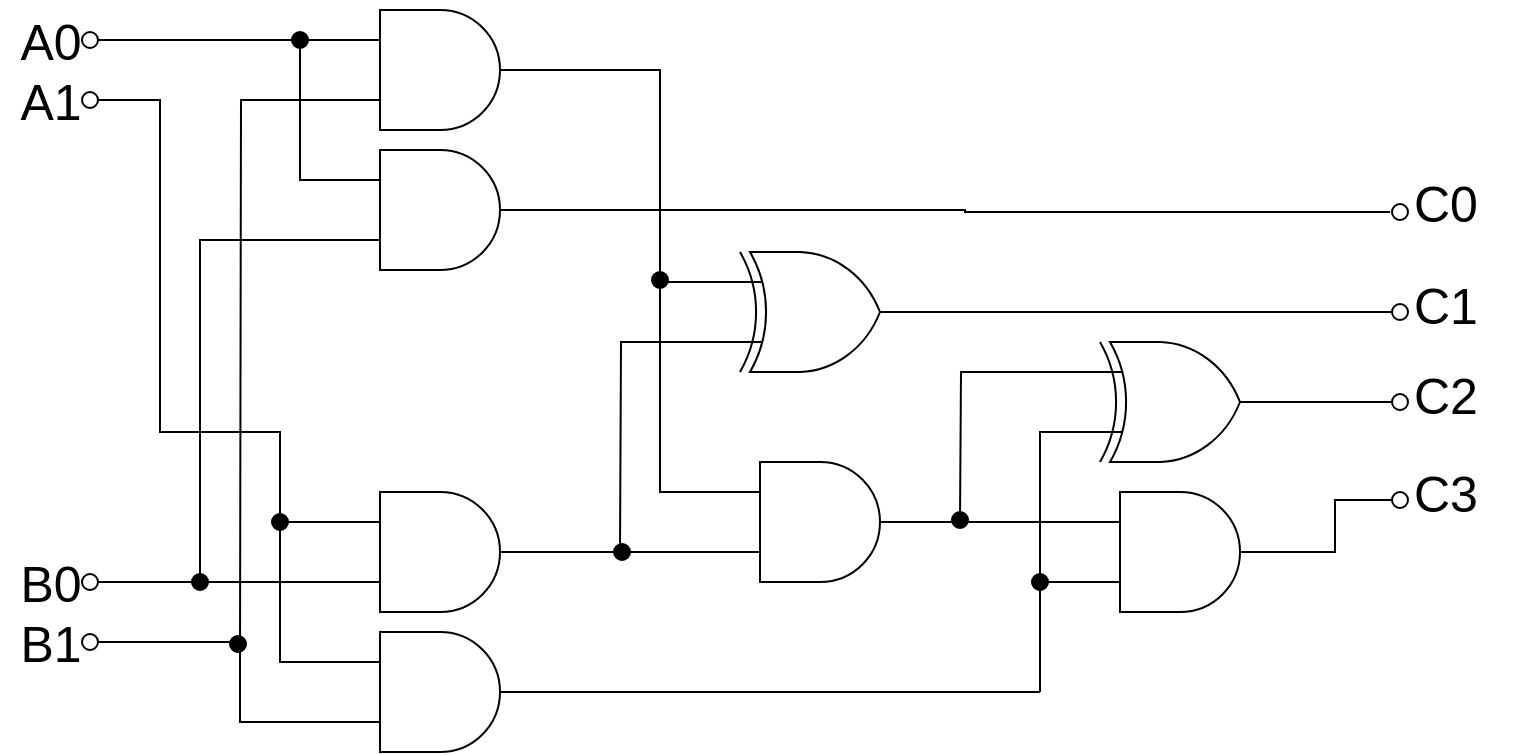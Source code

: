 <mxfile version="22.0.6" type="github">
  <diagram name="Page-1" id="ym3WfpqSweqgdFW6hXYt">
    <mxGraphModel dx="375" dy="649" grid="1" gridSize="10" guides="1" tooltips="1" connect="1" arrows="1" fold="1" page="1" pageScale="1" pageWidth="1169" pageHeight="827" math="0" shadow="0">
      <root>
        <mxCell id="0" />
        <mxCell id="1" parent="0" />
        <mxCell id="kJCiWuu9zm-i2OTCwc88-32" style="edgeStyle=orthogonalEdgeStyle;shape=connector;rounded=0;orthogonalLoop=1;jettySize=auto;html=1;exitX=0;exitY=0.75;exitDx=0;exitDy=0;exitPerimeter=0;labelBackgroundColor=default;strokeColor=default;align=center;verticalAlign=middle;fontFamily=Helvetica;fontSize=11;fontColor=default;endArrow=none;endFill=0;" edge="1" parent="1" source="kJCiWuu9zm-i2OTCwc88-1">
          <mxGeometry relative="1" as="geometry">
            <mxPoint x="180" y="520.952" as="targetPoint" />
          </mxGeometry>
        </mxCell>
        <mxCell id="kJCiWuu9zm-i2OTCwc88-1" value="" style="verticalLabelPosition=bottom;shadow=0;dashed=0;align=center;html=1;verticalAlign=top;shape=mxgraph.electrical.logic_gates.logic_gate;operation=and;" vertex="1" parent="1">
          <mxGeometry x="230" y="199" width="100" height="60" as="geometry" />
        </mxCell>
        <mxCell id="kJCiWuu9zm-i2OTCwc88-14" style="edgeStyle=orthogonalEdgeStyle;shape=connector;rounded=0;orthogonalLoop=1;jettySize=auto;html=1;exitX=0;exitY=0.25;exitDx=0;exitDy=0;exitPerimeter=0;labelBackgroundColor=default;strokeColor=default;align=center;verticalAlign=middle;fontFamily=Helvetica;fontSize=11;fontColor=default;endArrow=none;endFill=0;" edge="1" parent="1" source="kJCiWuu9zm-i2OTCwc88-2">
          <mxGeometry relative="1" as="geometry">
            <mxPoint x="210" y="214" as="targetPoint" />
          </mxGeometry>
        </mxCell>
        <mxCell id="kJCiWuu9zm-i2OTCwc88-37" style="edgeStyle=orthogonalEdgeStyle;shape=connector;rounded=0;orthogonalLoop=1;jettySize=auto;html=1;exitX=0;exitY=0.75;exitDx=0;exitDy=0;exitPerimeter=0;labelBackgroundColor=default;strokeColor=default;align=center;verticalAlign=middle;fontFamily=Helvetica;fontSize=11;fontColor=default;endArrow=none;endFill=0;" edge="1" parent="1" source="kJCiWuu9zm-i2OTCwc88-2">
          <mxGeometry relative="1" as="geometry">
            <mxPoint x="190" y="485" as="targetPoint" />
            <Array as="points">
              <mxPoint x="160" y="314" />
              <mxPoint x="160" y="485" />
            </Array>
          </mxGeometry>
        </mxCell>
        <mxCell id="kJCiWuu9zm-i2OTCwc88-51" style="edgeStyle=orthogonalEdgeStyle;shape=connector;rounded=0;orthogonalLoop=1;jettySize=auto;html=1;exitX=1;exitY=0.5;exitDx=0;exitDy=0;exitPerimeter=0;labelBackgroundColor=default;strokeColor=default;align=center;verticalAlign=middle;fontFamily=Helvetica;fontSize=11;fontColor=default;endArrow=none;endFill=0;" edge="1" parent="1" source="kJCiWuu9zm-i2OTCwc88-2" target="kJCiWuu9zm-i2OTCwc88-62">
          <mxGeometry relative="1" as="geometry">
            <mxPoint x="760" y="300" as="targetPoint" />
          </mxGeometry>
        </mxCell>
        <mxCell id="kJCiWuu9zm-i2OTCwc88-2" value="" style="verticalLabelPosition=bottom;shadow=0;dashed=0;align=center;html=1;verticalAlign=top;shape=mxgraph.electrical.logic_gates.logic_gate;operation=and;" vertex="1" parent="1">
          <mxGeometry x="230" y="269" width="100" height="60" as="geometry" />
        </mxCell>
        <mxCell id="kJCiWuu9zm-i2OTCwc88-35" style="edgeStyle=orthogonalEdgeStyle;shape=connector;rounded=0;orthogonalLoop=1;jettySize=auto;html=1;exitX=0;exitY=0.25;exitDx=0;exitDy=0;exitPerimeter=0;labelBackgroundColor=default;strokeColor=default;align=center;verticalAlign=middle;fontFamily=Helvetica;fontSize=11;fontColor=default;endArrow=none;endFill=0;" edge="1" parent="1" source="kJCiWuu9zm-i2OTCwc88-3">
          <mxGeometry relative="1" as="geometry">
            <mxPoint x="200" y="455" as="targetPoint" />
          </mxGeometry>
        </mxCell>
        <mxCell id="kJCiWuu9zm-i2OTCwc88-3" value="" style="verticalLabelPosition=bottom;shadow=0;dashed=0;align=center;html=1;verticalAlign=top;shape=mxgraph.electrical.logic_gates.logic_gate;operation=and;" vertex="1" parent="1">
          <mxGeometry x="230" y="440" width="100" height="60" as="geometry" />
        </mxCell>
        <mxCell id="kJCiWuu9zm-i2OTCwc88-55" style="edgeStyle=orthogonalEdgeStyle;shape=connector;rounded=0;orthogonalLoop=1;jettySize=auto;html=1;exitX=1;exitY=0.5;exitDx=0;exitDy=0;exitPerimeter=0;labelBackgroundColor=default;strokeColor=default;align=center;verticalAlign=middle;fontFamily=Helvetica;fontSize=11;fontColor=default;endArrow=none;endFill=0;" edge="1" parent="1" source="kJCiWuu9zm-i2OTCwc88-4">
          <mxGeometry relative="1" as="geometry">
            <mxPoint x="580" y="540" as="targetPoint" />
          </mxGeometry>
        </mxCell>
        <mxCell id="kJCiWuu9zm-i2OTCwc88-4" value="" style="verticalLabelPosition=bottom;shadow=0;dashed=0;align=center;html=1;verticalAlign=top;shape=mxgraph.electrical.logic_gates.logic_gate;operation=and;" vertex="1" parent="1">
          <mxGeometry x="230" y="510" width="100" height="60" as="geometry" />
        </mxCell>
        <mxCell id="kJCiWuu9zm-i2OTCwc88-48" style="edgeStyle=orthogonalEdgeStyle;shape=connector;rounded=0;orthogonalLoop=1;jettySize=auto;html=1;exitX=0;exitY=0.25;exitDx=0;exitDy=0;exitPerimeter=0;labelBackgroundColor=default;strokeColor=default;align=center;verticalAlign=middle;fontFamily=Helvetica;fontSize=11;fontColor=default;endArrow=none;endFill=0;" edge="1" parent="1" source="kJCiWuu9zm-i2OTCwc88-5">
          <mxGeometry relative="1" as="geometry">
            <mxPoint x="390" y="330" as="targetPoint" />
            <Array as="points">
              <mxPoint x="390" y="440" />
              <mxPoint x="390" y="330" />
            </Array>
          </mxGeometry>
        </mxCell>
        <mxCell id="kJCiWuu9zm-i2OTCwc88-5" value="" style="verticalLabelPosition=bottom;shadow=0;dashed=0;align=center;html=1;verticalAlign=top;shape=mxgraph.electrical.logic_gates.logic_gate;operation=and;" vertex="1" parent="1">
          <mxGeometry x="420" y="425" width="100" height="60" as="geometry" />
        </mxCell>
        <mxCell id="kJCiWuu9zm-i2OTCwc88-46" style="edgeStyle=orthogonalEdgeStyle;shape=connector;rounded=0;orthogonalLoop=1;jettySize=auto;html=1;exitX=0;exitY=0.75;exitDx=0;exitDy=0;exitPerimeter=0;labelBackgroundColor=default;strokeColor=default;align=center;verticalAlign=middle;fontFamily=Helvetica;fontSize=11;fontColor=default;endArrow=none;endFill=0;" edge="1" parent="1" source="kJCiWuu9zm-i2OTCwc88-6">
          <mxGeometry relative="1" as="geometry">
            <mxPoint x="370" y="470" as="targetPoint" />
          </mxGeometry>
        </mxCell>
        <mxCell id="kJCiWuu9zm-i2OTCwc88-53" style="edgeStyle=orthogonalEdgeStyle;shape=connector;rounded=0;orthogonalLoop=1;jettySize=auto;html=1;exitX=1;exitY=0.5;exitDx=0;exitDy=0;exitPerimeter=0;labelBackgroundColor=default;strokeColor=default;align=center;verticalAlign=middle;fontFamily=Helvetica;fontSize=11;fontColor=default;endArrow=none;endFill=0;entryX=0.1;entryY=0.5;entryDx=0;entryDy=0;entryPerimeter=0;" edge="1" parent="1" source="kJCiWuu9zm-i2OTCwc88-6" target="kJCiWuu9zm-i2OTCwc88-63">
          <mxGeometry relative="1" as="geometry">
            <mxPoint x="750" y="350" as="targetPoint" />
          </mxGeometry>
        </mxCell>
        <mxCell id="kJCiWuu9zm-i2OTCwc88-6" value="" style="verticalLabelPosition=bottom;shadow=0;dashed=0;align=center;html=1;verticalAlign=top;shape=mxgraph.electrical.logic_gates.logic_gate;operation=xor;" vertex="1" parent="1">
          <mxGeometry x="420" y="320" width="100" height="60" as="geometry" />
        </mxCell>
        <mxCell id="kJCiWuu9zm-i2OTCwc88-54" style="edgeStyle=orthogonalEdgeStyle;shape=connector;rounded=0;orthogonalLoop=1;jettySize=auto;html=1;exitX=0;exitY=0.25;exitDx=0;exitDy=0;exitPerimeter=0;labelBackgroundColor=default;strokeColor=default;align=center;verticalAlign=middle;fontFamily=Helvetica;fontSize=11;fontColor=default;endArrow=none;endFill=0;" edge="1" parent="1" source="kJCiWuu9zm-i2OTCwc88-7">
          <mxGeometry relative="1" as="geometry">
            <mxPoint x="540" y="455" as="targetPoint" />
          </mxGeometry>
        </mxCell>
        <mxCell id="kJCiWuu9zm-i2OTCwc88-57" style="edgeStyle=orthogonalEdgeStyle;shape=connector;rounded=0;orthogonalLoop=1;jettySize=auto;html=1;exitX=0;exitY=0.75;exitDx=0;exitDy=0;exitPerimeter=0;labelBackgroundColor=default;strokeColor=default;align=center;verticalAlign=middle;fontFamily=Helvetica;fontSize=11;fontColor=default;endArrow=none;endFill=0;" edge="1" parent="1" source="kJCiWuu9zm-i2OTCwc88-7">
          <mxGeometry relative="1" as="geometry">
            <mxPoint x="580" y="490" as="targetPoint" />
          </mxGeometry>
        </mxCell>
        <mxCell id="kJCiWuu9zm-i2OTCwc88-7" value="" style="verticalLabelPosition=bottom;shadow=0;dashed=0;align=center;html=1;verticalAlign=top;shape=mxgraph.electrical.logic_gates.logic_gate;operation=xor;" vertex="1" parent="1">
          <mxGeometry x="600" y="365" width="100" height="60" as="geometry" />
        </mxCell>
        <mxCell id="kJCiWuu9zm-i2OTCwc88-56" style="edgeStyle=orthogonalEdgeStyle;shape=connector;rounded=0;orthogonalLoop=1;jettySize=auto;html=1;exitX=0;exitY=0.75;exitDx=0;exitDy=0;exitPerimeter=0;labelBackgroundColor=default;strokeColor=default;align=center;verticalAlign=middle;fontFamily=Helvetica;fontSize=11;fontColor=default;endArrow=none;endFill=0;" edge="1" parent="1" source="kJCiWuu9zm-i2OTCwc88-8">
          <mxGeometry relative="1" as="geometry">
            <mxPoint x="580" y="540" as="targetPoint" />
          </mxGeometry>
        </mxCell>
        <mxCell id="kJCiWuu9zm-i2OTCwc88-8" value="" style="verticalLabelPosition=bottom;shadow=0;dashed=0;align=center;html=1;verticalAlign=top;shape=mxgraph.electrical.logic_gates.logic_gate;operation=and;" vertex="1" parent="1">
          <mxGeometry x="600" y="440" width="100" height="60" as="geometry" />
        </mxCell>
        <mxCell id="kJCiWuu9zm-i2OTCwc88-9" value="" style="verticalLabelPosition=bottom;shadow=0;dashed=0;align=center;html=1;verticalAlign=top;shape=mxgraph.electrical.logic_gates.inverting_contact;fontFamily=Helvetica;fontSize=11;fontColor=default;" vertex="1" parent="1">
          <mxGeometry x="100" y="209" width="10" height="10" as="geometry" />
        </mxCell>
        <mxCell id="kJCiWuu9zm-i2OTCwc88-10" value="" style="verticalLabelPosition=bottom;shadow=0;dashed=0;align=center;html=1;verticalAlign=top;shape=mxgraph.electrical.logic_gates.inverting_contact;fontFamily=Helvetica;fontSize=11;fontColor=default;" vertex="1" parent="1">
          <mxGeometry x="100" y="239" width="10" height="10" as="geometry" />
        </mxCell>
        <mxCell id="kJCiWuu9zm-i2OTCwc88-11" value="" style="verticalLabelPosition=bottom;shadow=0;dashed=0;align=center;html=1;verticalAlign=top;shape=mxgraph.electrical.logic_gates.inverting_contact;" vertex="1" parent="1">
          <mxGeometry x="100" y="480" width="10" height="10" as="geometry" />
        </mxCell>
        <mxCell id="kJCiWuu9zm-i2OTCwc88-13" style="edgeStyle=orthogonalEdgeStyle;rounded=0;orthogonalLoop=1;jettySize=auto;html=1;exitX=0.9;exitY=0.5;exitDx=0;exitDy=0;exitPerimeter=0;entryX=0;entryY=0.25;entryDx=0;entryDy=0;entryPerimeter=0;endArrow=none;endFill=0;" edge="1" parent="1" source="kJCiWuu9zm-i2OTCwc88-9" target="kJCiWuu9zm-i2OTCwc88-1">
          <mxGeometry relative="1" as="geometry" />
        </mxCell>
        <mxCell id="kJCiWuu9zm-i2OTCwc88-15" value="" style="verticalLabelPosition=bottom;shadow=0;dashed=0;align=center;html=1;verticalAlign=top;shape=mxgraph.electrical.logic_gates.inverting_contact;fontFamily=Helvetica;fontSize=11;fontColor=default;fillColor=#000000;" vertex="1" parent="1">
          <mxGeometry x="205" y="209" width="10" height="10" as="geometry" />
        </mxCell>
        <mxCell id="kJCiWuu9zm-i2OTCwc88-22" style="edgeStyle=orthogonalEdgeStyle;shape=connector;rounded=0;orthogonalLoop=1;jettySize=auto;html=1;exitX=0;exitY=0.75;exitDx=0;exitDy=0;exitPerimeter=0;entryX=0.9;entryY=0.5;entryDx=0;entryDy=0;entryPerimeter=0;labelBackgroundColor=default;strokeColor=default;align=center;verticalAlign=middle;fontFamily=Helvetica;fontSize=11;fontColor=default;endArrow=none;endFill=0;" edge="1" parent="1" source="kJCiWuu9zm-i2OTCwc88-3" target="kJCiWuu9zm-i2OTCwc88-11">
          <mxGeometry relative="1" as="geometry" />
        </mxCell>
        <mxCell id="kJCiWuu9zm-i2OTCwc88-28" value="" style="verticalLabelPosition=bottom;shadow=0;dashed=0;align=center;html=1;verticalAlign=top;shape=mxgraph.electrical.logic_gates.inverting_contact;" vertex="1" parent="1">
          <mxGeometry x="100" y="510" width="10" height="10" as="geometry" />
        </mxCell>
        <mxCell id="kJCiWuu9zm-i2OTCwc88-31" style="edgeStyle=orthogonalEdgeStyle;shape=connector;rounded=0;orthogonalLoop=1;jettySize=auto;html=1;exitX=0.9;exitY=0.5;exitDx=0;exitDy=0;exitPerimeter=0;entryX=0;entryY=0.75;entryDx=0;entryDy=0;entryPerimeter=0;labelBackgroundColor=default;strokeColor=default;align=center;verticalAlign=middle;fontFamily=Helvetica;fontSize=11;fontColor=default;endArrow=none;endFill=0;" edge="1" parent="1" source="kJCiWuu9zm-i2OTCwc88-28" target="kJCiWuu9zm-i2OTCwc88-4">
          <mxGeometry relative="1" as="geometry">
            <Array as="points">
              <mxPoint x="180" y="515" />
              <mxPoint x="180" y="555" />
            </Array>
          </mxGeometry>
        </mxCell>
        <mxCell id="kJCiWuu9zm-i2OTCwc88-33" value="" style="verticalLabelPosition=bottom;shadow=0;dashed=0;align=center;html=1;verticalAlign=top;shape=mxgraph.electrical.logic_gates.inverting_contact;fontFamily=Helvetica;fontSize=11;fontColor=default;fillColor=#000000;" vertex="1" parent="1">
          <mxGeometry x="174" y="511" width="10" height="10" as="geometry" />
        </mxCell>
        <mxCell id="kJCiWuu9zm-i2OTCwc88-34" style="edgeStyle=orthogonalEdgeStyle;shape=connector;rounded=0;orthogonalLoop=1;jettySize=auto;html=1;exitX=0.9;exitY=0.5;exitDx=0;exitDy=0;exitPerimeter=0;entryX=0;entryY=0.25;entryDx=0;entryDy=0;entryPerimeter=0;labelBackgroundColor=default;strokeColor=default;align=center;verticalAlign=middle;fontFamily=Helvetica;fontSize=11;fontColor=default;endArrow=none;endFill=0;" edge="1" parent="1" source="kJCiWuu9zm-i2OTCwc88-10" target="kJCiWuu9zm-i2OTCwc88-4">
          <mxGeometry relative="1" as="geometry">
            <Array as="points">
              <mxPoint x="140" y="244" />
              <mxPoint x="140" y="410" />
              <mxPoint x="200" y="410" />
              <mxPoint x="200" y="525" />
            </Array>
          </mxGeometry>
        </mxCell>
        <mxCell id="kJCiWuu9zm-i2OTCwc88-36" value="" style="verticalLabelPosition=bottom;shadow=0;dashed=0;align=center;html=1;verticalAlign=top;shape=mxgraph.electrical.logic_gates.inverting_contact;fontFamily=Helvetica;fontSize=11;fontColor=default;fillColor=#000000;" vertex="1" parent="1">
          <mxGeometry x="195" y="450" width="10" height="10" as="geometry" />
        </mxCell>
        <mxCell id="kJCiWuu9zm-i2OTCwc88-38" value="" style="verticalLabelPosition=bottom;shadow=0;dashed=0;align=center;html=1;verticalAlign=top;shape=mxgraph.electrical.logic_gates.inverting_contact;fontFamily=Helvetica;fontSize=11;fontColor=default;fillColor=#000000;" vertex="1" parent="1">
          <mxGeometry x="155" y="480" width="10" height="10" as="geometry" />
        </mxCell>
        <mxCell id="kJCiWuu9zm-i2OTCwc88-39" value="&lt;font style=&quot;font-size: 25px;&quot;&gt;A0&lt;/font&gt;" style="text;html=1;align=center;verticalAlign=middle;resizable=0;points=[];autosize=1;strokeColor=none;fillColor=none;fontSize=11;fontFamily=Helvetica;fontColor=default;" vertex="1" parent="1">
          <mxGeometry x="60" y="194" width="50" height="40" as="geometry" />
        </mxCell>
        <mxCell id="kJCiWuu9zm-i2OTCwc88-41" value="&lt;font style=&quot;font-size: 25px;&quot;&gt;A1&lt;/font&gt;" style="text;html=1;align=center;verticalAlign=middle;resizable=0;points=[];autosize=1;strokeColor=none;fillColor=none;fontSize=11;fontFamily=Helvetica;fontColor=default;" vertex="1" parent="1">
          <mxGeometry x="60" y="224" width="50" height="40" as="geometry" />
        </mxCell>
        <mxCell id="kJCiWuu9zm-i2OTCwc88-42" value="&lt;font style=&quot;font-size: 25px;&quot;&gt;B0&lt;/font&gt;" style="text;html=1;align=center;verticalAlign=middle;resizable=0;points=[];autosize=1;strokeColor=none;fillColor=none;fontSize=11;fontFamily=Helvetica;fontColor=default;" vertex="1" parent="1">
          <mxGeometry x="60" y="465" width="50" height="40" as="geometry" />
        </mxCell>
        <mxCell id="kJCiWuu9zm-i2OTCwc88-43" value="&lt;font style=&quot;font-size: 25px;&quot;&gt;B1&lt;/font&gt;" style="text;html=1;align=center;verticalAlign=middle;resizable=0;points=[];autosize=1;strokeColor=none;fillColor=none;fontSize=11;fontFamily=Helvetica;fontColor=default;" vertex="1" parent="1">
          <mxGeometry x="60" y="495" width="50" height="40" as="geometry" />
        </mxCell>
        <mxCell id="kJCiWuu9zm-i2OTCwc88-45" style="edgeStyle=orthogonalEdgeStyle;shape=connector;rounded=0;orthogonalLoop=1;jettySize=auto;html=1;exitX=1;exitY=0.5;exitDx=0;exitDy=0;exitPerimeter=0;entryX=0;entryY=0.75;entryDx=0;entryDy=0;entryPerimeter=0;labelBackgroundColor=default;strokeColor=default;align=center;verticalAlign=middle;fontFamily=Helvetica;fontSize=11;fontColor=default;endArrow=none;endFill=0;" edge="1" parent="1" source="kJCiWuu9zm-i2OTCwc88-3" target="kJCiWuu9zm-i2OTCwc88-5">
          <mxGeometry relative="1" as="geometry" />
        </mxCell>
        <mxCell id="kJCiWuu9zm-i2OTCwc88-47" style="edgeStyle=orthogonalEdgeStyle;shape=connector;rounded=0;orthogonalLoop=1;jettySize=auto;html=1;exitX=1;exitY=0.5;exitDx=0;exitDy=0;exitPerimeter=0;entryX=0;entryY=0.25;entryDx=0;entryDy=0;entryPerimeter=0;labelBackgroundColor=default;strokeColor=default;align=center;verticalAlign=middle;fontFamily=Helvetica;fontSize=11;fontColor=default;endArrow=none;endFill=0;" edge="1" parent="1" source="kJCiWuu9zm-i2OTCwc88-1" target="kJCiWuu9zm-i2OTCwc88-6">
          <mxGeometry relative="1" as="geometry">
            <Array as="points">
              <mxPoint x="390" y="229" />
              <mxPoint x="390" y="335" />
            </Array>
          </mxGeometry>
        </mxCell>
        <mxCell id="kJCiWuu9zm-i2OTCwc88-49" value="" style="verticalLabelPosition=bottom;shadow=0;dashed=0;align=center;html=1;verticalAlign=top;shape=mxgraph.electrical.logic_gates.inverting_contact;fontFamily=Helvetica;fontSize=11;fontColor=default;fillColor=#000000;" vertex="1" parent="1">
          <mxGeometry x="385" y="329" width="10" height="10" as="geometry" />
        </mxCell>
        <mxCell id="kJCiWuu9zm-i2OTCwc88-50" value="" style="verticalLabelPosition=bottom;shadow=0;dashed=0;align=center;html=1;verticalAlign=top;shape=mxgraph.electrical.logic_gates.inverting_contact;fontFamily=Helvetica;fontSize=11;fontColor=default;fillColor=#000000;" vertex="1" parent="1">
          <mxGeometry x="366" y="465" width="10" height="10" as="geometry" />
        </mxCell>
        <mxCell id="kJCiWuu9zm-i2OTCwc88-52" style="edgeStyle=orthogonalEdgeStyle;shape=connector;rounded=0;orthogonalLoop=1;jettySize=auto;html=1;exitX=1;exitY=0.5;exitDx=0;exitDy=0;exitPerimeter=0;entryX=0;entryY=0.25;entryDx=0;entryDy=0;entryPerimeter=0;labelBackgroundColor=default;strokeColor=default;align=center;verticalAlign=middle;fontFamily=Helvetica;fontSize=11;fontColor=default;endArrow=none;endFill=0;" edge="1" parent="1" source="kJCiWuu9zm-i2OTCwc88-5" target="kJCiWuu9zm-i2OTCwc88-8">
          <mxGeometry relative="1" as="geometry" />
        </mxCell>
        <mxCell id="kJCiWuu9zm-i2OTCwc88-58" value="" style="verticalLabelPosition=bottom;shadow=0;dashed=0;align=center;html=1;verticalAlign=top;shape=mxgraph.electrical.logic_gates.inverting_contact;fontFamily=Helvetica;fontSize=11;fontColor=default;fillColor=#000000;" vertex="1" parent="1">
          <mxGeometry x="575" y="480" width="10" height="10" as="geometry" />
        </mxCell>
        <mxCell id="kJCiWuu9zm-i2OTCwc88-59" value="" style="verticalLabelPosition=bottom;shadow=0;dashed=0;align=center;html=1;verticalAlign=top;shape=mxgraph.electrical.logic_gates.inverting_contact;fontFamily=Helvetica;fontSize=11;fontColor=default;fillColor=#000000;" vertex="1" parent="1">
          <mxGeometry x="535" y="449" width="10" height="10" as="geometry" />
        </mxCell>
        <mxCell id="kJCiWuu9zm-i2OTCwc88-60" value="" style="verticalLabelPosition=bottom;shadow=0;dashed=0;align=center;html=1;verticalAlign=top;shape=mxgraph.electrical.logic_gates.inverting_contact;fontFamily=Helvetica;fontSize=11;fontColor=default;" vertex="1" parent="1">
          <mxGeometry x="755" y="439" width="10" height="10" as="geometry" />
        </mxCell>
        <mxCell id="kJCiWuu9zm-i2OTCwc88-61" value="" style="verticalLabelPosition=bottom;shadow=0;dashed=0;align=center;html=1;verticalAlign=top;shape=mxgraph.electrical.logic_gates.inverting_contact;fontFamily=Helvetica;fontSize=11;fontColor=default;" vertex="1" parent="1">
          <mxGeometry x="755" y="390" width="10" height="10" as="geometry" />
        </mxCell>
        <mxCell id="kJCiWuu9zm-i2OTCwc88-62" value="" style="verticalLabelPosition=bottom;shadow=0;dashed=0;align=center;html=1;verticalAlign=top;shape=mxgraph.electrical.logic_gates.inverting_contact;fontFamily=Helvetica;fontSize=11;fontColor=default;" vertex="1" parent="1">
          <mxGeometry x="755" y="295" width="10" height="10" as="geometry" />
        </mxCell>
        <mxCell id="kJCiWuu9zm-i2OTCwc88-63" value="" style="verticalLabelPosition=bottom;shadow=0;dashed=0;align=center;html=1;verticalAlign=top;shape=mxgraph.electrical.logic_gates.inverting_contact;fontFamily=Helvetica;fontSize=11;fontColor=default;" vertex="1" parent="1">
          <mxGeometry x="755" y="345" width="10" height="10" as="geometry" />
        </mxCell>
        <mxCell id="kJCiWuu9zm-i2OTCwc88-66" style="edgeStyle=orthogonalEdgeStyle;shape=connector;rounded=0;orthogonalLoop=1;jettySize=auto;html=1;exitX=1;exitY=0.5;exitDx=0;exitDy=0;exitPerimeter=0;entryX=0.1;entryY=0.5;entryDx=0;entryDy=0;entryPerimeter=0;labelBackgroundColor=default;strokeColor=default;align=center;verticalAlign=middle;fontFamily=Helvetica;fontSize=11;fontColor=default;endArrow=none;endFill=0;" edge="1" parent="1" source="kJCiWuu9zm-i2OTCwc88-7" target="kJCiWuu9zm-i2OTCwc88-61">
          <mxGeometry relative="1" as="geometry" />
        </mxCell>
        <mxCell id="kJCiWuu9zm-i2OTCwc88-67" style="edgeStyle=orthogonalEdgeStyle;shape=connector;rounded=0;orthogonalLoop=1;jettySize=auto;html=1;exitX=1;exitY=0.5;exitDx=0;exitDy=0;exitPerimeter=0;entryX=0.1;entryY=0.5;entryDx=0;entryDy=0;entryPerimeter=0;labelBackgroundColor=default;strokeColor=default;align=center;verticalAlign=middle;fontFamily=Helvetica;fontSize=11;fontColor=default;endArrow=none;endFill=0;" edge="1" parent="1" source="kJCiWuu9zm-i2OTCwc88-8" target="kJCiWuu9zm-i2OTCwc88-60">
          <mxGeometry relative="1" as="geometry" />
        </mxCell>
        <mxCell id="kJCiWuu9zm-i2OTCwc88-68" value="&lt;div style=&quot;text-align: center;&quot;&gt;&lt;span style=&quot;background-color: initial; font-size: 25px;&quot;&gt;C0&lt;/span&gt;&lt;/div&gt;" style="text;whiteSpace=wrap;html=1;fontSize=11;fontFamily=Helvetica;fontColor=default;" vertex="1" parent="1">
          <mxGeometry x="765" y="274" width="60" height="50" as="geometry" />
        </mxCell>
        <mxCell id="kJCiWuu9zm-i2OTCwc88-69" value="&lt;div style=&quot;text-align: center;&quot;&gt;&lt;span style=&quot;background-color: initial; font-size: 25px;&quot;&gt;C1&lt;/span&gt;&lt;/div&gt;" style="text;whiteSpace=wrap;html=1;fontSize=11;fontFamily=Helvetica;fontColor=default;" vertex="1" parent="1">
          <mxGeometry x="765" y="325" width="60" height="50" as="geometry" />
        </mxCell>
        <mxCell id="kJCiWuu9zm-i2OTCwc88-70" value="&lt;div style=&quot;text-align: center;&quot;&gt;&lt;span style=&quot;background-color: initial; font-size: 25px;&quot;&gt;C2&lt;/span&gt;&lt;/div&gt;" style="text;whiteSpace=wrap;html=1;fontSize=11;fontFamily=Helvetica;fontColor=default;" vertex="1" parent="1">
          <mxGeometry x="765" y="370" width="60" height="50" as="geometry" />
        </mxCell>
        <mxCell id="kJCiWuu9zm-i2OTCwc88-71" value="&lt;div style=&quot;text-align: center;&quot;&gt;&lt;span style=&quot;background-color: initial; font-size: 25px;&quot;&gt;C3&lt;/span&gt;&lt;/div&gt;" style="text;whiteSpace=wrap;html=1;fontSize=11;fontFamily=Helvetica;fontColor=default;" vertex="1" parent="1">
          <mxGeometry x="765" y="419" width="60" height="50" as="geometry" />
        </mxCell>
      </root>
    </mxGraphModel>
  </diagram>
</mxfile>
